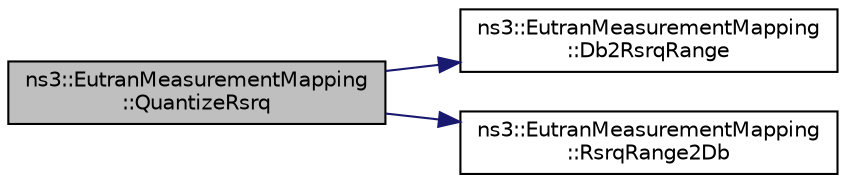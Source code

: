 digraph "ns3::EutranMeasurementMapping::QuantizeRsrq"
{
 // LATEX_PDF_SIZE
  edge [fontname="Helvetica",fontsize="10",labelfontname="Helvetica",labelfontsize="10"];
  node [fontname="Helvetica",fontsize="10",shape=record];
  rankdir="LR";
  Node1 [label="ns3::EutranMeasurementMapping\l::QuantizeRsrq",height=0.2,width=0.4,color="black", fillcolor="grey75", style="filled", fontcolor="black",tooltip="Quantize an RSRQ value according to the measurement mapping of TS 36.133."];
  Node1 -> Node2 [color="midnightblue",fontsize="10",style="solid",fontname="Helvetica"];
  Node2 [label="ns3::EutranMeasurementMapping\l::Db2RsrqRange",height=0.2,width=0.4,color="black", fillcolor="white", style="filled",URL="$classns3_1_1_eutran_measurement_mapping.html#adcd875f25361c17646c45695b9b6e8c4",tooltip="convert an RSRQ value in dB to the corresponding range as per 3GPP TS 36.133 section 9...."];
  Node1 -> Node3 [color="midnightblue",fontsize="10",style="solid",fontname="Helvetica"];
  Node3 [label="ns3::EutranMeasurementMapping\l::RsrqRange2Db",height=0.2,width=0.4,color="black", fillcolor="white", style="filled",URL="$classns3_1_1_eutran_measurement_mapping.html#a8c1e02fbc1226718eb0914cf13362147",tooltip="converts an RSRQ range to dB as per 3GPP TS 36.133 section 9.1.7 RSRQ Measurement Report Mapping"];
}

